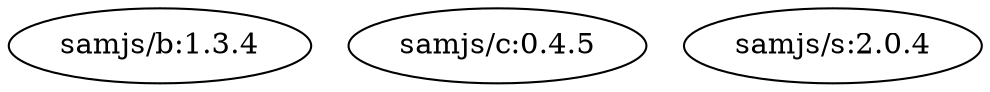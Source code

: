 digraph "DependenciesToml" {
    "samjs/b:1.3.4"
    "samjs/c:0.4.5" [transitive = true]
    "samjs/s:2.0.4" [transitive = true]
}